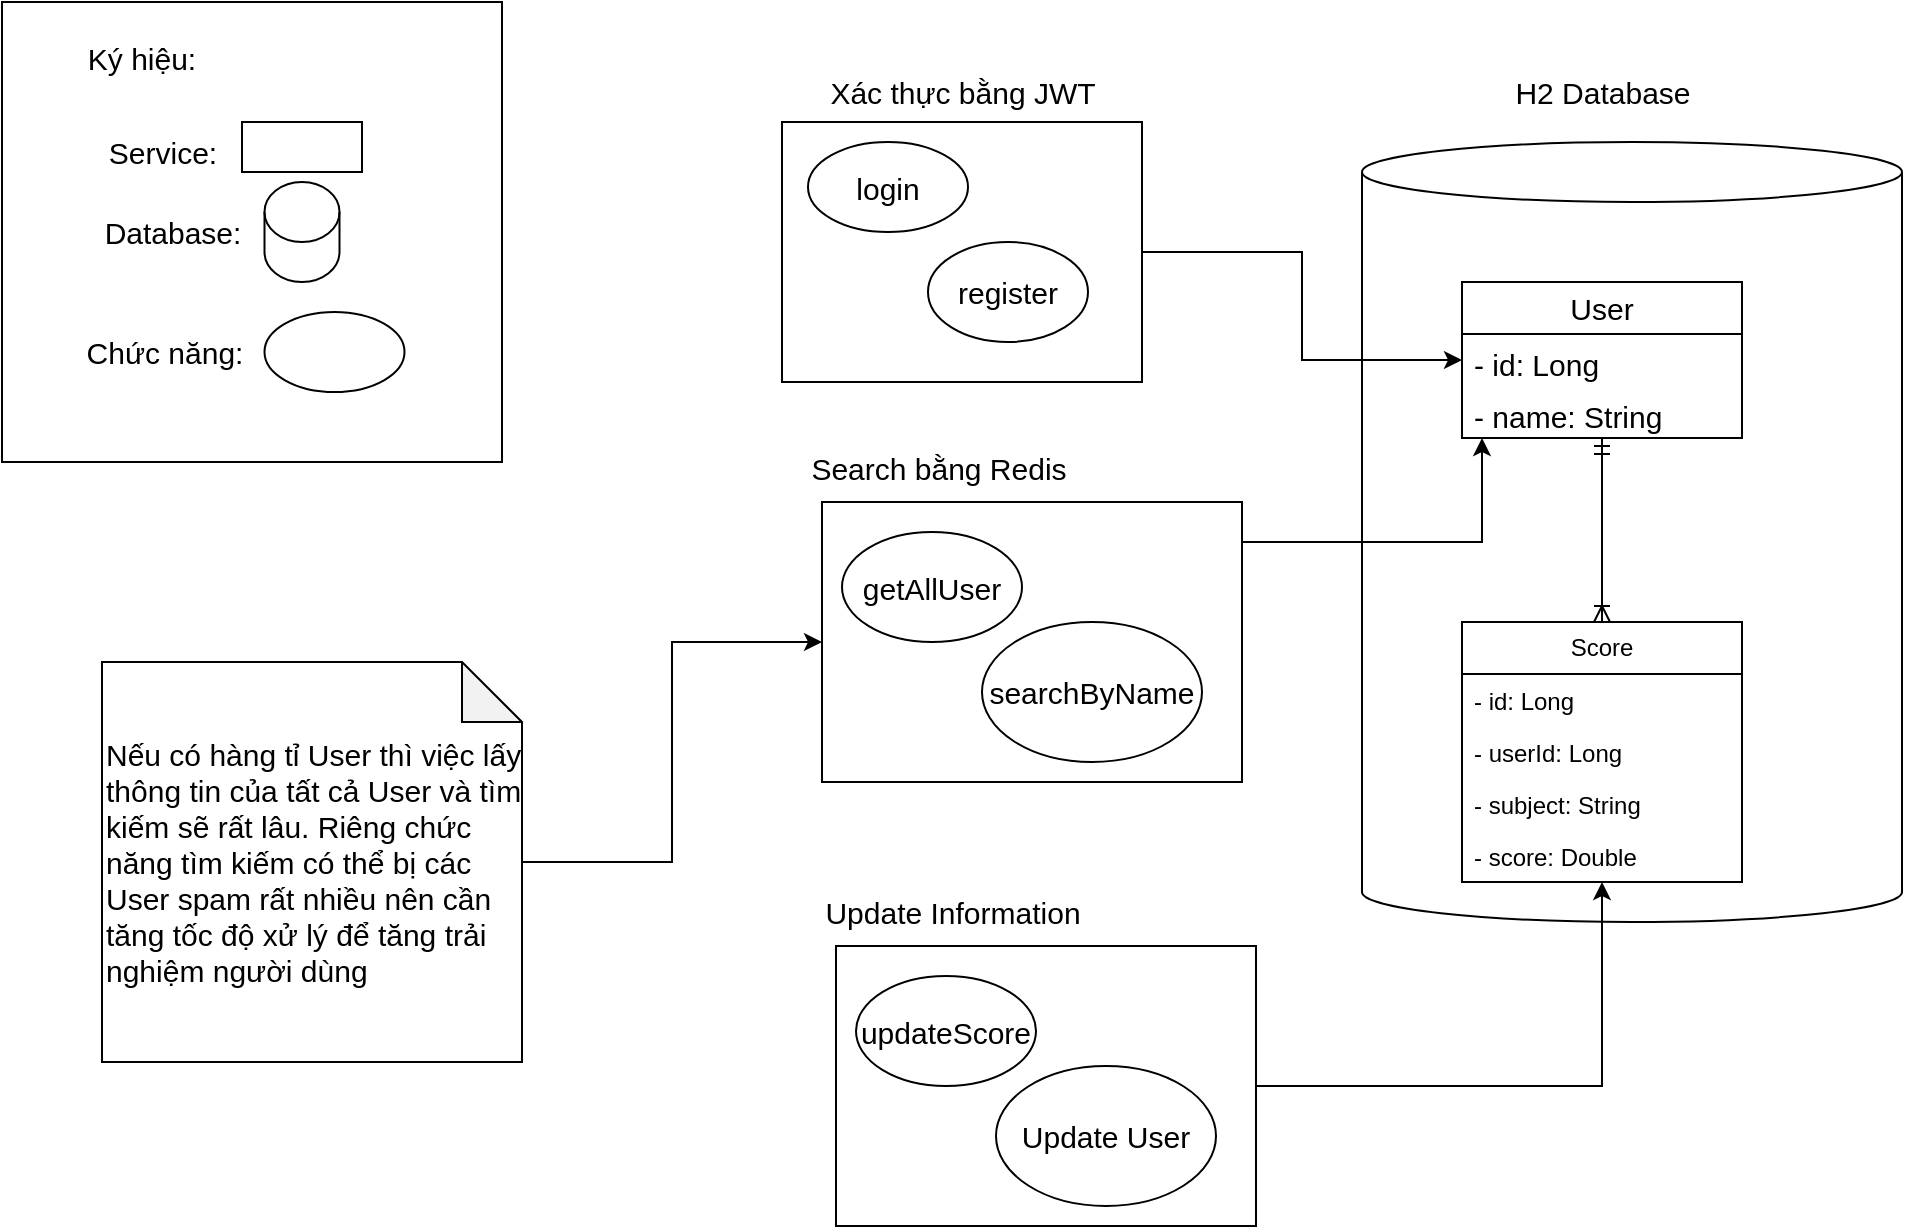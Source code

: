 <mxfile version="23.1.2" type="device">
  <diagram name="Trang-1" id="MJt6AZvownJq4jupAgKA">
    <mxGraphModel dx="1226" dy="629" grid="1" gridSize="10" guides="1" tooltips="1" connect="1" arrows="1" fold="1" page="1" pageScale="1" pageWidth="827" pageHeight="1169" math="0" shadow="0">
      <root>
        <mxCell id="0" />
        <mxCell id="1" parent="0" />
        <mxCell id="Lsp_a4wNLQNmTzt4u1o9-29" value="" style="rounded=0;whiteSpace=wrap;html=1;" vertex="1" parent="1">
          <mxGeometry x="10" y="40" width="250" height="230" as="geometry" />
        </mxCell>
        <mxCell id="Lsp_a4wNLQNmTzt4u1o9-1" value="" style="rounded=0;whiteSpace=wrap;html=1;fontSize=15;" vertex="1" parent="1">
          <mxGeometry x="130" y="100" width="60" height="25" as="geometry" />
        </mxCell>
        <mxCell id="Lsp_a4wNLQNmTzt4u1o9-2" value="Ký hiệu:" style="text;html=1;strokeColor=none;fillColor=none;align=center;verticalAlign=middle;whiteSpace=wrap;rounded=0;fontSize=15;" vertex="1" parent="1">
          <mxGeometry x="50" y="53" width="60" height="30" as="geometry" />
        </mxCell>
        <mxCell id="Lsp_a4wNLQNmTzt4u1o9-3" value="Service:" style="text;html=1;align=center;verticalAlign=middle;resizable=0;points=[];autosize=1;strokeColor=none;fillColor=none;fontSize=15;" vertex="1" parent="1">
          <mxGeometry x="50" y="100" width="80" height="30" as="geometry" />
        </mxCell>
        <mxCell id="Lsp_a4wNLQNmTzt4u1o9-4" value="Database:" style="text;html=1;align=center;verticalAlign=middle;resizable=0;points=[];autosize=1;strokeColor=none;fillColor=none;fontSize=15;" vertex="1" parent="1">
          <mxGeometry x="50" y="140" width="90" height="30" as="geometry" />
        </mxCell>
        <mxCell id="Lsp_a4wNLQNmTzt4u1o9-5" value="" style="shape=cylinder3;whiteSpace=wrap;html=1;boundedLbl=1;backgroundOutline=1;size=15;fontSize=15;" vertex="1" parent="1">
          <mxGeometry x="141.25" y="130" width="37.5" height="50" as="geometry" />
        </mxCell>
        <mxCell id="Lsp_a4wNLQNmTzt4u1o9-6" value="" style="ellipse;whiteSpace=wrap;html=1;fontSize=15;" vertex="1" parent="1">
          <mxGeometry x="141.25" y="195" width="70" height="40" as="geometry" />
        </mxCell>
        <mxCell id="Lsp_a4wNLQNmTzt4u1o9-7" value="Chức năng:" style="text;html=1;align=center;verticalAlign=middle;resizable=0;points=[];autosize=1;strokeColor=none;fillColor=none;fontSize=15;" vertex="1" parent="1">
          <mxGeometry x="41.25" y="200" width="100" height="30" as="geometry" />
        </mxCell>
        <mxCell id="Lsp_a4wNLQNmTzt4u1o9-8" value="" style="rounded=0;whiteSpace=wrap;html=1;fontSize=15;" vertex="1" parent="1">
          <mxGeometry x="400" y="100" width="180" height="130" as="geometry" />
        </mxCell>
        <mxCell id="Lsp_a4wNLQNmTzt4u1o9-9" value="Xác thực bằng JWT" style="text;html=1;align=center;verticalAlign=middle;resizable=0;points=[];autosize=1;strokeColor=none;fillColor=none;fontSize=15;" vertex="1" parent="1">
          <mxGeometry x="410" y="70" width="160" height="30" as="geometry" />
        </mxCell>
        <mxCell id="Lsp_a4wNLQNmTzt4u1o9-10" value="login" style="ellipse;whiteSpace=wrap;html=1;fontSize=15;" vertex="1" parent="1">
          <mxGeometry x="413" y="110" width="80" height="45" as="geometry" />
        </mxCell>
        <mxCell id="Lsp_a4wNLQNmTzt4u1o9-11" value="register" style="ellipse;whiteSpace=wrap;html=1;fontSize=15;" vertex="1" parent="1">
          <mxGeometry x="473" y="160" width="80" height="50" as="geometry" />
        </mxCell>
        <mxCell id="Lsp_a4wNLQNmTzt4u1o9-16" value="" style="shape=cylinder3;whiteSpace=wrap;html=1;boundedLbl=1;backgroundOutline=1;size=15;fontSize=15;" vertex="1" parent="1">
          <mxGeometry x="690" y="110" width="270" height="390" as="geometry" />
        </mxCell>
        <mxCell id="Lsp_a4wNLQNmTzt4u1o9-12" value="User" style="swimlane;fontStyle=0;childLayout=stackLayout;horizontal=1;startSize=26;fillColor=none;horizontalStack=0;resizeParent=1;resizeParentMax=0;resizeLast=0;collapsible=1;marginBottom=0;whiteSpace=wrap;html=1;fontSize=15;" vertex="1" parent="1">
          <mxGeometry x="740" y="180" width="140" height="78" as="geometry" />
        </mxCell>
        <mxCell id="Lsp_a4wNLQNmTzt4u1o9-13" value="- id: Long" style="text;strokeColor=none;fillColor=none;align=left;verticalAlign=top;spacingLeft=4;spacingRight=4;overflow=hidden;rotatable=0;points=[[0,0.5],[1,0.5]];portConstraint=eastwest;whiteSpace=wrap;html=1;fontSize=15;" vertex="1" parent="Lsp_a4wNLQNmTzt4u1o9-12">
          <mxGeometry y="26" width="140" height="26" as="geometry" />
        </mxCell>
        <mxCell id="Lsp_a4wNLQNmTzt4u1o9-14" value="- name: String" style="text;strokeColor=none;fillColor=none;align=left;verticalAlign=top;spacingLeft=4;spacingRight=4;overflow=hidden;rotatable=0;points=[[0,0.5],[1,0.5]];portConstraint=eastwest;whiteSpace=wrap;html=1;fontSize=15;" vertex="1" parent="Lsp_a4wNLQNmTzt4u1o9-12">
          <mxGeometry y="52" width="140" height="26" as="geometry" />
        </mxCell>
        <mxCell id="Lsp_a4wNLQNmTzt4u1o9-17" style="edgeStyle=orthogonalEdgeStyle;rounded=0;orthogonalLoop=1;jettySize=auto;html=1;fontSize=15;" edge="1" parent="1" source="Lsp_a4wNLQNmTzt4u1o9-8" target="Lsp_a4wNLQNmTzt4u1o9-12">
          <mxGeometry relative="1" as="geometry" />
        </mxCell>
        <mxCell id="Lsp_a4wNLQNmTzt4u1o9-26" style="edgeStyle=orthogonalEdgeStyle;rounded=0;orthogonalLoop=1;jettySize=auto;html=1;fontSize=15;" edge="1" parent="1" source="Lsp_a4wNLQNmTzt4u1o9-22" target="Lsp_a4wNLQNmTzt4u1o9-12">
          <mxGeometry relative="1" as="geometry">
            <Array as="points">
              <mxPoint x="750" y="310" />
            </Array>
          </mxGeometry>
        </mxCell>
        <mxCell id="Lsp_a4wNLQNmTzt4u1o9-22" value="" style="rounded=0;whiteSpace=wrap;html=1;fontSize=15;" vertex="1" parent="1">
          <mxGeometry x="420" y="290" width="210" height="140" as="geometry" />
        </mxCell>
        <mxCell id="Lsp_a4wNLQNmTzt4u1o9-23" value="Search bằng Redis" style="text;html=1;align=center;verticalAlign=middle;resizable=0;points=[];autosize=1;strokeColor=none;fillColor=none;fontSize=15;" vertex="1" parent="1">
          <mxGeometry x="403" y="258" width="150" height="30" as="geometry" />
        </mxCell>
        <mxCell id="Lsp_a4wNLQNmTzt4u1o9-24" value="getAllUser" style="ellipse;whiteSpace=wrap;html=1;fontSize=15;" vertex="1" parent="1">
          <mxGeometry x="430" y="305" width="90" height="55" as="geometry" />
        </mxCell>
        <mxCell id="Lsp_a4wNLQNmTzt4u1o9-25" value="searchByName" style="ellipse;whiteSpace=wrap;html=1;fontSize=15;" vertex="1" parent="1">
          <mxGeometry x="500" y="350" width="110" height="70" as="geometry" />
        </mxCell>
        <mxCell id="Lsp_a4wNLQNmTzt4u1o9-28" style="edgeStyle=orthogonalEdgeStyle;rounded=0;orthogonalLoop=1;jettySize=auto;html=1;fontSize=15;" edge="1" parent="1" source="Lsp_a4wNLQNmTzt4u1o9-27" target="Lsp_a4wNLQNmTzt4u1o9-22">
          <mxGeometry relative="1" as="geometry" />
        </mxCell>
        <mxCell id="Lsp_a4wNLQNmTzt4u1o9-27" value="Nếu có hàng tỉ User thì việc lấy thông tin của tất cả User và tìm kiếm sẽ rất lâu. Riêng chức năng tìm kiếm có thể bị các User spam rất nhiều nên cần tăng tốc độ xử lý để tăng trải nghiệm người dùng" style="shape=note;whiteSpace=wrap;html=1;backgroundOutline=1;darkOpacity=0.05;fontSize=15;align=left;" vertex="1" parent="1">
          <mxGeometry x="60" y="370" width="210" height="200" as="geometry" />
        </mxCell>
        <mxCell id="Lsp_a4wNLQNmTzt4u1o9-30" value="H2 Database" style="text;html=1;align=center;verticalAlign=middle;resizable=0;points=[];autosize=1;strokeColor=none;fillColor=none;fontSize=15;" vertex="1" parent="1">
          <mxGeometry x="755" y="70" width="110" height="30" as="geometry" />
        </mxCell>
        <mxCell id="Lsp_a4wNLQNmTzt4u1o9-32" value="Score" style="swimlane;fontStyle=0;childLayout=stackLayout;horizontal=1;startSize=26;fillColor=none;horizontalStack=0;resizeParent=1;resizeParentMax=0;resizeLast=0;collapsible=1;marginBottom=0;whiteSpace=wrap;html=1;" vertex="1" parent="1">
          <mxGeometry x="740" y="350" width="140" height="130" as="geometry" />
        </mxCell>
        <mxCell id="Lsp_a4wNLQNmTzt4u1o9-33" value="- id: Long" style="text;strokeColor=none;fillColor=none;align=left;verticalAlign=top;spacingLeft=4;spacingRight=4;overflow=hidden;rotatable=0;points=[[0,0.5],[1,0.5]];portConstraint=eastwest;whiteSpace=wrap;html=1;" vertex="1" parent="Lsp_a4wNLQNmTzt4u1o9-32">
          <mxGeometry y="26" width="140" height="26" as="geometry" />
        </mxCell>
        <mxCell id="Lsp_a4wNLQNmTzt4u1o9-36" value="- userId: Long&amp;nbsp;" style="text;strokeColor=none;fillColor=none;align=left;verticalAlign=top;spacingLeft=4;spacingRight=4;overflow=hidden;rotatable=0;points=[[0,0.5],[1,0.5]];portConstraint=eastwest;whiteSpace=wrap;html=1;" vertex="1" parent="Lsp_a4wNLQNmTzt4u1o9-32">
          <mxGeometry y="52" width="140" height="26" as="geometry" />
        </mxCell>
        <mxCell id="Lsp_a4wNLQNmTzt4u1o9-37" value="- subject: String" style="text;strokeColor=none;fillColor=none;align=left;verticalAlign=top;spacingLeft=4;spacingRight=4;overflow=hidden;rotatable=0;points=[[0,0.5],[1,0.5]];portConstraint=eastwest;whiteSpace=wrap;html=1;" vertex="1" parent="Lsp_a4wNLQNmTzt4u1o9-32">
          <mxGeometry y="78" width="140" height="26" as="geometry" />
        </mxCell>
        <mxCell id="Lsp_a4wNLQNmTzt4u1o9-34" value="- score: Double" style="text;strokeColor=none;fillColor=none;align=left;verticalAlign=top;spacingLeft=4;spacingRight=4;overflow=hidden;rotatable=0;points=[[0,0.5],[1,0.5]];portConstraint=eastwest;whiteSpace=wrap;html=1;" vertex="1" parent="Lsp_a4wNLQNmTzt4u1o9-32">
          <mxGeometry y="104" width="140" height="26" as="geometry" />
        </mxCell>
        <mxCell id="Lsp_a4wNLQNmTzt4u1o9-44" value="" style="endArrow=ERmandOne;html=1;rounded=0;startArrow=ERoneToMany;startFill=0;endFill=0;" edge="1" parent="1" source="Lsp_a4wNLQNmTzt4u1o9-32" target="Lsp_a4wNLQNmTzt4u1o9-12">
          <mxGeometry width="50" height="50" relative="1" as="geometry">
            <mxPoint x="570" y="420" as="sourcePoint" />
            <mxPoint x="620" y="370" as="targetPoint" />
          </mxGeometry>
        </mxCell>
        <mxCell id="Lsp_a4wNLQNmTzt4u1o9-49" style="edgeStyle=orthogonalEdgeStyle;rounded=0;orthogonalLoop=1;jettySize=auto;html=1;" edge="1" parent="1" source="Lsp_a4wNLQNmTzt4u1o9-45" target="Lsp_a4wNLQNmTzt4u1o9-32">
          <mxGeometry relative="1" as="geometry" />
        </mxCell>
        <mxCell id="Lsp_a4wNLQNmTzt4u1o9-45" value="" style="rounded=0;whiteSpace=wrap;html=1;fontSize=15;" vertex="1" parent="1">
          <mxGeometry x="427" y="512" width="210" height="140" as="geometry" />
        </mxCell>
        <mxCell id="Lsp_a4wNLQNmTzt4u1o9-46" value="Update Information" style="text;html=1;align=center;verticalAlign=middle;resizable=0;points=[];autosize=1;strokeColor=none;fillColor=none;fontSize=15;" vertex="1" parent="1">
          <mxGeometry x="410" y="480" width="150" height="30" as="geometry" />
        </mxCell>
        <mxCell id="Lsp_a4wNLQNmTzt4u1o9-47" value="updateScore" style="ellipse;whiteSpace=wrap;html=1;fontSize=15;" vertex="1" parent="1">
          <mxGeometry x="437" y="527" width="90" height="55" as="geometry" />
        </mxCell>
        <mxCell id="Lsp_a4wNLQNmTzt4u1o9-48" value="Update User" style="ellipse;whiteSpace=wrap;html=1;fontSize=15;" vertex="1" parent="1">
          <mxGeometry x="507" y="572" width="110" height="70" as="geometry" />
        </mxCell>
      </root>
    </mxGraphModel>
  </diagram>
</mxfile>
